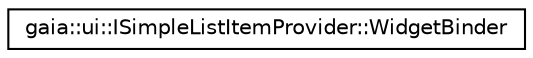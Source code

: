 digraph G
{
  edge [fontname="Helvetica",fontsize="10",labelfontname="Helvetica",labelfontsize="10"];
  node [fontname="Helvetica",fontsize="10",shape=record];
  rankdir=LR;
  Node1 [label="gaia::ui::ISimpleListItemProvider::WidgetBinder",height=0.2,width=0.4,color="black", fillcolor="white", style="filled",URL="$d0/d9c/classgaia_1_1ui_1_1_i_simple_list_item_provider_1_1_widget_binder.html",tooltip="This class can be used by external clients of ISimpleListItemProvider to bind values to widgets..."];
}
